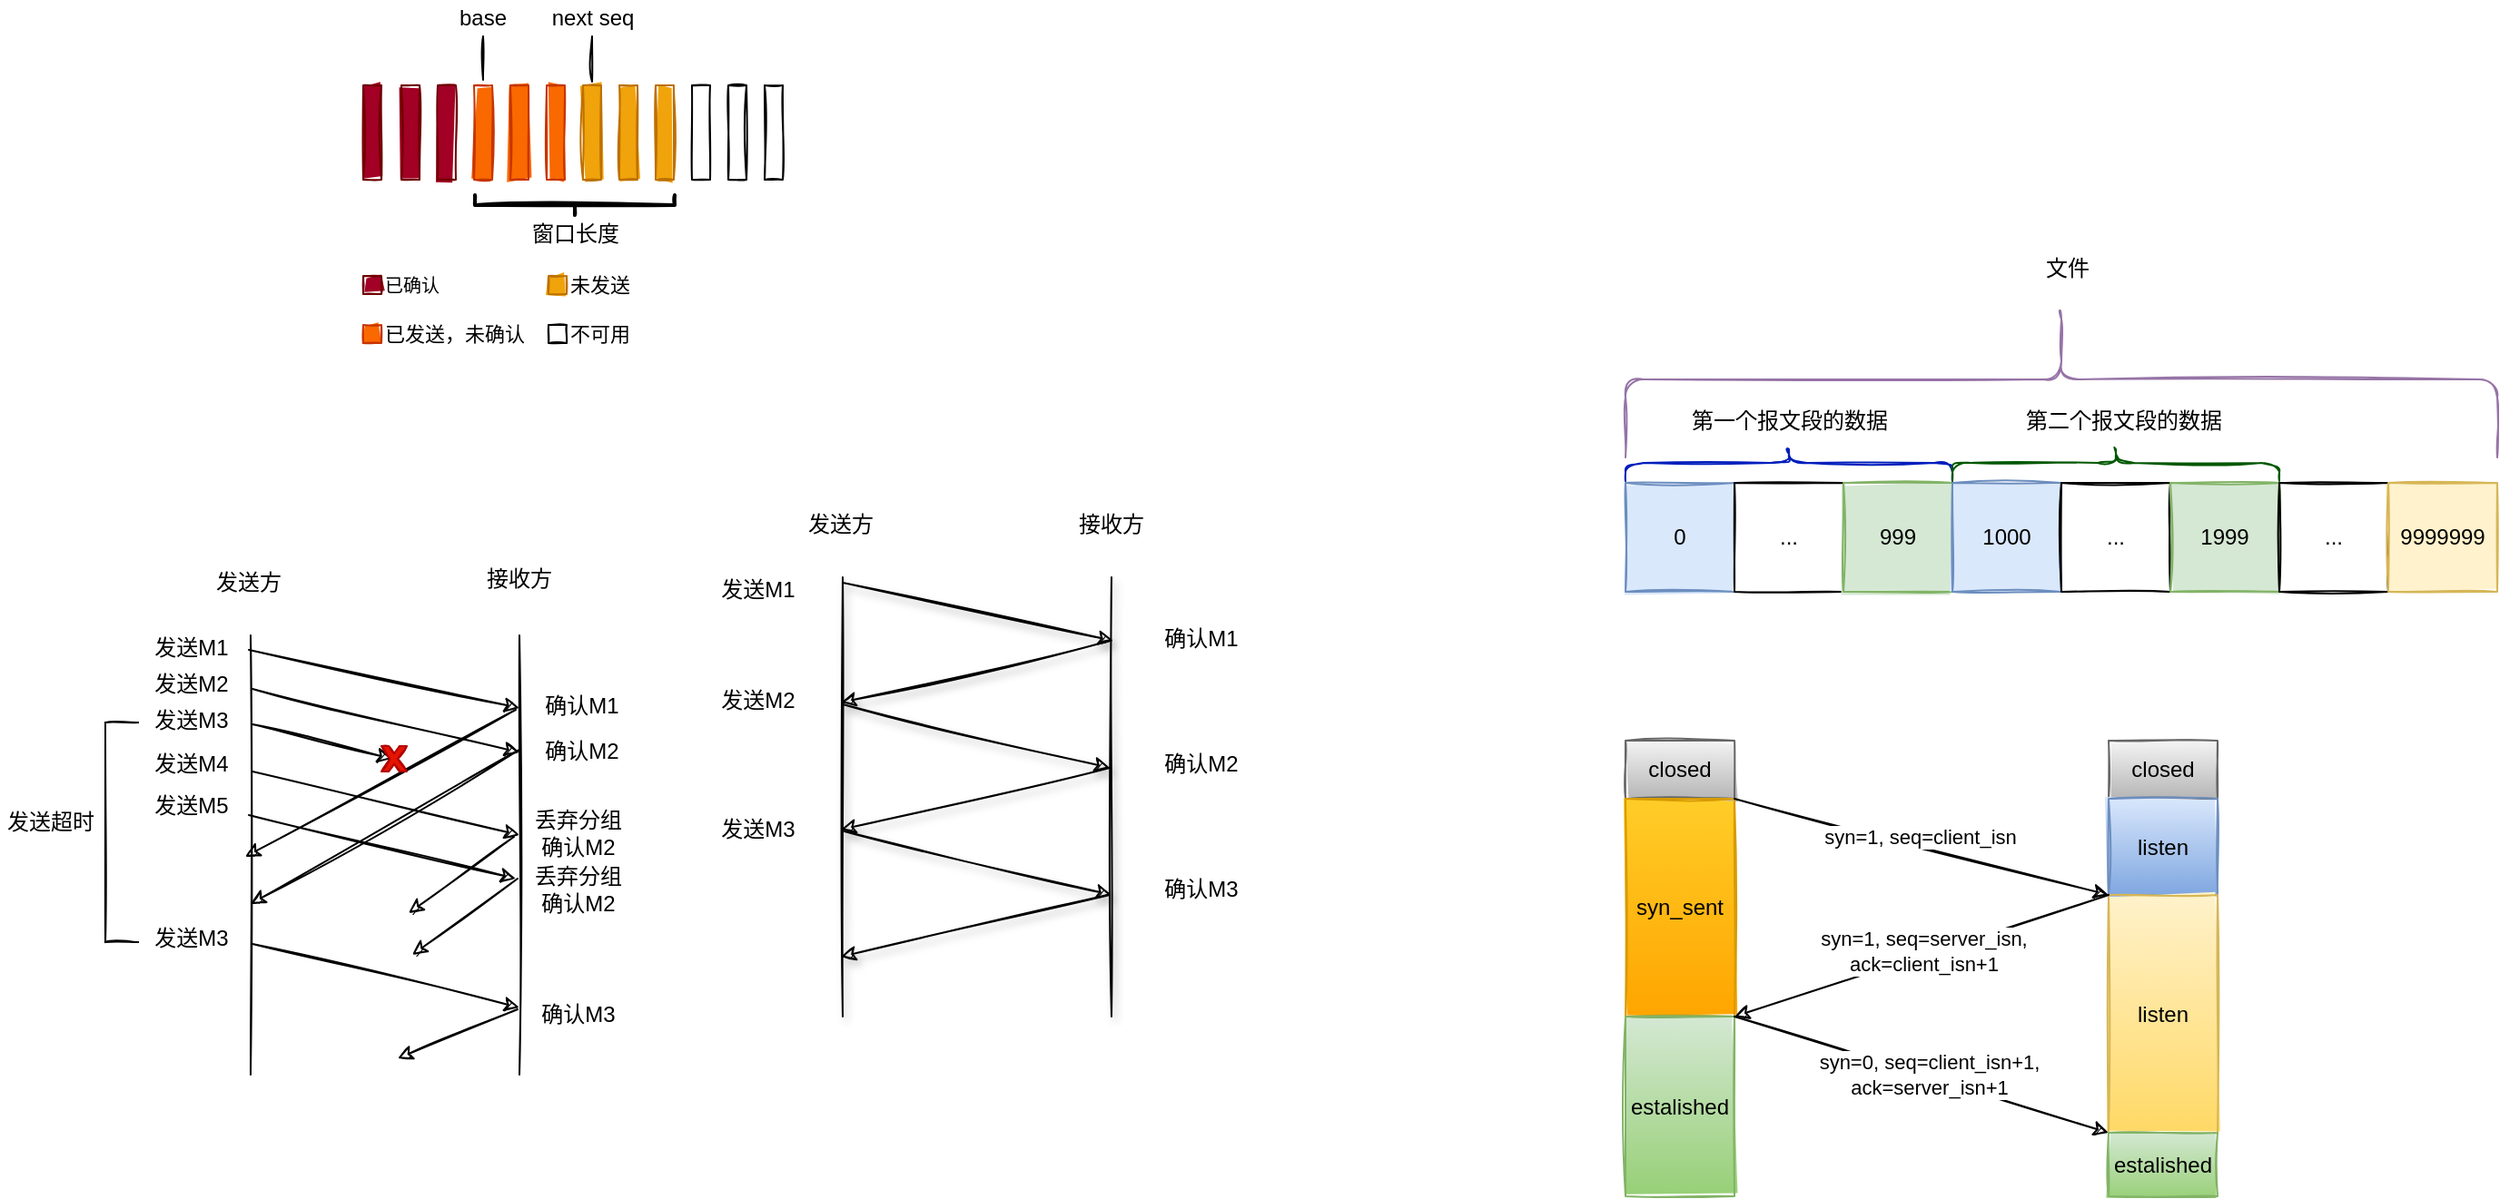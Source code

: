 <mxfile version="13.8.8" type="github">
  <diagram id="rEZjkP4qBjMyPhjxHTaZ" name="第 1 页">
    <mxGraphModel dx="1613" dy="459" grid="0" gridSize="10" guides="1" tooltips="1" connect="1" arrows="1" fold="1" page="0" pageScale="1" pageWidth="2339" pageHeight="3300" background="none" math="0" shadow="0">
      <root>
        <mxCell id="0" />
        <mxCell id="1" parent="0" />
        <mxCell id="QJgU92E7XcyVNqFopd3X-1" value="0" style="rounded=0;whiteSpace=wrap;html=1;sketch=1;fillColor=#dae8fc;strokeColor=#6c8ebf;fillStyle=solid;" parent="1" vertex="1">
          <mxGeometry x="162" y="277" width="60" height="60" as="geometry" />
        </mxCell>
        <mxCell id="QJgU92E7XcyVNqFopd3X-2" value="..." style="rounded=0;whiteSpace=wrap;html=1;sketch=1;" parent="1" vertex="1">
          <mxGeometry x="222" y="277" width="60" height="60" as="geometry" />
        </mxCell>
        <mxCell id="QJgU92E7XcyVNqFopd3X-3" value="999" style="rounded=0;whiteSpace=wrap;html=1;sketch=1;fillColor=#d5e8d4;strokeColor=#82b366;fillStyle=solid;" parent="1" vertex="1">
          <mxGeometry x="282" y="277" width="60" height="60" as="geometry" />
        </mxCell>
        <mxCell id="QJgU92E7XcyVNqFopd3X-4" value="1000" style="rounded=0;whiteSpace=wrap;html=1;sketch=1;fillColor=#dae8fc;strokeColor=#6c8ebf;fillStyle=solid;" parent="1" vertex="1">
          <mxGeometry x="342" y="277" width="60" height="60" as="geometry" />
        </mxCell>
        <mxCell id="QJgU92E7XcyVNqFopd3X-5" value="..." style="rounded=0;whiteSpace=wrap;html=1;sketch=1;" parent="1" vertex="1">
          <mxGeometry x="402" y="277" width="60" height="60" as="geometry" />
        </mxCell>
        <mxCell id="QJgU92E7XcyVNqFopd3X-6" value="1999" style="rounded=0;whiteSpace=wrap;html=1;sketch=1;fillColor=#d5e8d4;strokeColor=#82b366;fillStyle=solid;" parent="1" vertex="1">
          <mxGeometry x="462" y="277" width="60" height="60" as="geometry" />
        </mxCell>
        <mxCell id="QJgU92E7XcyVNqFopd3X-7" value="..." style="rounded=0;whiteSpace=wrap;html=1;sketch=1;" parent="1" vertex="1">
          <mxGeometry x="522" y="277" width="60" height="60" as="geometry" />
        </mxCell>
        <mxCell id="QJgU92E7XcyVNqFopd3X-8" value="9999999" style="rounded=0;whiteSpace=wrap;html=1;sketch=1;fillColor=#fff2cc;strokeColor=#d6b656;fillStyle=solid;" parent="1" vertex="1">
          <mxGeometry x="582" y="277" width="60" height="60" as="geometry" />
        </mxCell>
        <mxCell id="QJgU92E7XcyVNqFopd3X-9" value="" style="shape=curlyBracket;whiteSpace=wrap;html=1;rounded=1;direction=south;sketch=1;fillColor=#0050ef;strokeColor=#001DBC;fontColor=#ffffff;" parent="1" vertex="1">
          <mxGeometry x="162" y="256" width="180" height="20" as="geometry" />
        </mxCell>
        <mxCell id="QJgU92E7XcyVNqFopd3X-10" value="" style="shape=curlyBracket;whiteSpace=wrap;html=1;rounded=1;direction=south;sketch=1;fillColor=#008a00;strokeColor=#005700;fontColor=#ffffff;" parent="1" vertex="1">
          <mxGeometry x="342" y="256" width="180" height="20" as="geometry" />
        </mxCell>
        <mxCell id="QJgU92E7XcyVNqFopd3X-12" value="第一个报文段的数据" style="text;html=1;resizable=0;autosize=1;align=center;verticalAlign=middle;points=[];fillColor=none;strokeColor=none;rounded=0;sketch=1;" parent="1" vertex="1">
          <mxGeometry x="193" y="234" width="118" height="18" as="geometry" />
        </mxCell>
        <mxCell id="QJgU92E7XcyVNqFopd3X-13" value="第二个报文段的数据" style="text;html=1;resizable=0;autosize=1;align=center;verticalAlign=middle;points=[];fillColor=none;strokeColor=none;rounded=0;sketch=1;" parent="1" vertex="1">
          <mxGeometry x="377" y="234" width="118" height="18" as="geometry" />
        </mxCell>
        <mxCell id="QJgU92E7XcyVNqFopd3X-14" value="" style="shape=curlyBracket;whiteSpace=wrap;html=1;rounded=1;sketch=1;rotation=90;fillColor=#e1d5e7;strokeColor=#9673a6;" parent="1" vertex="1">
          <mxGeometry x="359" y="-20" width="86" height="480" as="geometry" />
        </mxCell>
        <mxCell id="QJgU92E7XcyVNqFopd3X-15" value="文件" style="text;html=1;resizable=0;autosize=1;align=center;verticalAlign=middle;points=[];fillColor=none;strokeColor=none;rounded=0;sketch=1;" parent="1" vertex="1">
          <mxGeometry x="388" y="150" width="34" height="18" as="geometry" />
        </mxCell>
        <mxCell id="QJgU92E7XcyVNqFopd3X-17" value="closed" style="rounded=0;whiteSpace=wrap;html=1;sketch=1;fillColor=#f5f5f5;strokeColor=#666666;fillStyle=solid;glass=0;shadow=0;gradientColor=#b3b3b3;" parent="1" vertex="1">
          <mxGeometry x="162" y="419" width="60" height="32" as="geometry" />
        </mxCell>
        <mxCell id="QJgU92E7XcyVNqFopd3X-18" value="closed" style="rounded=0;whiteSpace=wrap;html=1;sketch=1;fillColor=#f5f5f5;strokeColor=#666666;fillStyle=solid;gradientColor=#b3b3b3;" parent="1" vertex="1">
          <mxGeometry x="428" y="419" width="60" height="32" as="geometry" />
        </mxCell>
        <mxCell id="QJgU92E7XcyVNqFopd3X-19" value="syn_sent" style="rounded=0;whiteSpace=wrap;html=1;sketch=1;fillColor=#ffcd28;strokeColor=#d79b00;fillStyle=solid;glass=0;shadow=0;gradientColor=#ffa500;" parent="1" vertex="1">
          <mxGeometry x="162" y="451" width="60" height="120" as="geometry" />
        </mxCell>
        <mxCell id="QJgU92E7XcyVNqFopd3X-20" value="estalished" style="rounded=0;whiteSpace=wrap;html=1;sketch=1;fillColor=#d5e8d4;strokeColor=#82b366;fillStyle=solid;glass=0;shadow=0;gradientColor=#97d077;" parent="1" vertex="1">
          <mxGeometry x="162" y="571" width="60" height="99" as="geometry" />
        </mxCell>
        <mxCell id="QJgU92E7XcyVNqFopd3X-21" value="listen" style="rounded=0;whiteSpace=wrap;html=1;sketch=1;fillColor=#dae8fc;strokeColor=#6c8ebf;fillStyle=solid;gradientColor=#7ea6e0;" parent="1" vertex="1">
          <mxGeometry x="428" y="451" width="60" height="53" as="geometry" />
        </mxCell>
        <mxCell id="QJgU92E7XcyVNqFopd3X-22" value="listen" style="rounded=0;whiteSpace=wrap;html=1;sketch=1;fillColor=#fff2cc;strokeColor=#d6b656;fillStyle=solid;gradientColor=#ffd966;" parent="1" vertex="1">
          <mxGeometry x="428" y="504" width="60" height="131" as="geometry" />
        </mxCell>
        <mxCell id="QJgU92E7XcyVNqFopd3X-23" value="estalished" style="rounded=0;whiteSpace=wrap;html=1;sketch=1;fillColor=#d5e8d4;strokeColor=#82b366;fillStyle=solid;gradientColor=#97d077;" parent="1" vertex="1">
          <mxGeometry x="428" y="635" width="60" height="35" as="geometry" />
        </mxCell>
        <mxCell id="QJgU92E7XcyVNqFopd3X-25" value="" style="endArrow=classic;html=1;exitX=1;exitY=0;exitDx=0;exitDy=0;entryX=0;entryY=1;entryDx=0;entryDy=0;sketch=1;" parent="1" source="QJgU92E7XcyVNqFopd3X-19" target="QJgU92E7XcyVNqFopd3X-21" edge="1">
          <mxGeometry width="50" height="50" relative="1" as="geometry">
            <mxPoint x="247" y="515" as="sourcePoint" />
            <mxPoint x="297" y="465" as="targetPoint" />
          </mxGeometry>
        </mxCell>
        <mxCell id="QJgU92E7XcyVNqFopd3X-29" value="syn=1, seq=client_isn" style="edgeLabel;html=1;align=center;verticalAlign=middle;resizable=0;points=[];" parent="QJgU92E7XcyVNqFopd3X-25" vertex="1" connectable="0">
          <mxGeometry x="-0.309" y="1" relative="1" as="geometry">
            <mxPoint x="29.97" y="2.98" as="offset" />
          </mxGeometry>
        </mxCell>
        <mxCell id="QJgU92E7XcyVNqFopd3X-26" value="" style="endArrow=classic;html=1;exitX=0;exitY=1;exitDx=0;exitDy=0;entryX=1;entryY=0;entryDx=0;entryDy=0;sketch=1;" parent="1" source="QJgU92E7XcyVNqFopd3X-21" target="QJgU92E7XcyVNqFopd3X-20" edge="1">
          <mxGeometry width="50" height="50" relative="1" as="geometry">
            <mxPoint x="232" y="461" as="sourcePoint" />
            <mxPoint x="352" y="492" as="targetPoint" />
          </mxGeometry>
        </mxCell>
        <mxCell id="QJgU92E7XcyVNqFopd3X-30" value="syn=1, seq=server_isn,&lt;br&gt;ack=client_isn+1" style="edgeLabel;html=1;align=center;verticalAlign=middle;resizable=0;points=[];" parent="QJgU92E7XcyVNqFopd3X-26" vertex="1" connectable="0">
          <mxGeometry x="-0.193" y="-1" relative="1" as="geometry">
            <mxPoint x="-18.36" y="5.11" as="offset" />
          </mxGeometry>
        </mxCell>
        <mxCell id="QJgU92E7XcyVNqFopd3X-27" value="" style="endArrow=classic;html=1;exitX=1;exitY=0;exitDx=0;exitDy=0;entryX=0;entryY=0;entryDx=0;entryDy=0;sketch=1;" parent="1" source="QJgU92E7XcyVNqFopd3X-20" target="QJgU92E7XcyVNqFopd3X-23" edge="1">
          <mxGeometry width="50" height="50" relative="1" as="geometry">
            <mxPoint x="352" y="492" as="sourcePoint" />
            <mxPoint x="232" y="534" as="targetPoint" />
          </mxGeometry>
        </mxCell>
        <mxCell id="QJgU92E7XcyVNqFopd3X-31" value="syn=0, seq=client_isn+1,&lt;br&gt;ack=server_isn+1" style="edgeLabel;html=1;align=center;verticalAlign=middle;resizable=0;points=[];" parent="QJgU92E7XcyVNqFopd3X-27" vertex="1" connectable="0">
          <mxGeometry x="0.093" y="-1" relative="1" as="geometry">
            <mxPoint x="-5.32" y="-3.94" as="offset" />
          </mxGeometry>
        </mxCell>
        <mxCell id="5bsIVzglvSC6KsUi3NtX-4" value="" style="endArrow=none;html=1;sketch=1;shadow=1;" edge="1" parent="1">
          <mxGeometry width="50" height="50" relative="1" as="geometry">
            <mxPoint x="-269" y="571" as="sourcePoint" />
            <mxPoint x="-269" y="329" as="targetPoint" />
          </mxGeometry>
        </mxCell>
        <mxCell id="5bsIVzglvSC6KsUi3NtX-5" value="" style="endArrow=none;html=1;sketch=1;shadow=1;" edge="1" parent="1">
          <mxGeometry width="50" height="50" relative="1" as="geometry">
            <mxPoint x="-121" y="571" as="sourcePoint" />
            <mxPoint x="-121" y="329" as="targetPoint" />
          </mxGeometry>
        </mxCell>
        <mxCell id="5bsIVzglvSC6KsUi3NtX-6" value="" style="endArrow=classic;html=1;sketch=1;shadow=1;" edge="1" parent="1">
          <mxGeometry width="50" height="50" relative="1" as="geometry">
            <mxPoint x="-269" y="332" as="sourcePoint" />
            <mxPoint x="-120" y="364" as="targetPoint" />
          </mxGeometry>
        </mxCell>
        <mxCell id="5bsIVzglvSC6KsUi3NtX-7" value="" style="endArrow=classic;html=1;sketch=1;shadow=1;" edge="1" parent="1">
          <mxGeometry width="50" height="50" relative="1" as="geometry">
            <mxPoint x="-122" y="364" as="sourcePoint" />
            <mxPoint x="-270" y="398" as="targetPoint" />
          </mxGeometry>
        </mxCell>
        <mxCell id="5bsIVzglvSC6KsUi3NtX-8" value="" style="endArrow=classic;html=1;sketch=1;shadow=1;" edge="1" parent="1">
          <mxGeometry width="50" height="50" relative="1" as="geometry">
            <mxPoint x="-269" y="399" as="sourcePoint" />
            <mxPoint x="-122" y="434" as="targetPoint" />
          </mxGeometry>
        </mxCell>
        <mxCell id="5bsIVzglvSC6KsUi3NtX-10" value="" style="endArrow=classic;html=1;sketch=1;shadow=1;" edge="1" parent="1">
          <mxGeometry width="50" height="50" relative="1" as="geometry">
            <mxPoint x="-122" y="434" as="sourcePoint" />
            <mxPoint x="-270" y="468" as="targetPoint" />
          </mxGeometry>
        </mxCell>
        <mxCell id="5bsIVzglvSC6KsUi3NtX-11" value="" style="endArrow=classic;html=1;sketch=1;shadow=1;" edge="1" parent="1">
          <mxGeometry width="50" height="50" relative="1" as="geometry">
            <mxPoint x="-268" y="469" as="sourcePoint" />
            <mxPoint x="-121" y="504" as="targetPoint" />
          </mxGeometry>
        </mxCell>
        <mxCell id="5bsIVzglvSC6KsUi3NtX-12" value="" style="endArrow=classic;html=1;sketch=1;shadow=1;" edge="1" parent="1">
          <mxGeometry width="50" height="50" relative="1" as="geometry">
            <mxPoint x="-122" y="504" as="sourcePoint" />
            <mxPoint x="-270" y="538" as="targetPoint" />
          </mxGeometry>
        </mxCell>
        <mxCell id="5bsIVzglvSC6KsUi3NtX-13" value="发送方" style="text;html=1;strokeColor=none;fillColor=none;align=center;verticalAlign=middle;whiteSpace=wrap;rounded=0;" vertex="1" parent="1">
          <mxGeometry x="-290" y="290" width="40" height="20" as="geometry" />
        </mxCell>
        <mxCell id="5bsIVzglvSC6KsUi3NtX-14" value="接收方" style="text;html=1;strokeColor=none;fillColor=none;align=center;verticalAlign=middle;whiteSpace=wrap;rounded=0;" vertex="1" parent="1">
          <mxGeometry x="-141" y="290" width="40" height="20" as="geometry" />
        </mxCell>
        <mxCell id="5bsIVzglvSC6KsUi3NtX-15" value="发送M1" style="text;html=1;strokeColor=none;fillColor=none;align=center;verticalAlign=middle;whiteSpace=wrap;rounded=0;" vertex="1" parent="1">
          <mxGeometry x="-341" y="326" width="51" height="20" as="geometry" />
        </mxCell>
        <mxCell id="5bsIVzglvSC6KsUi3NtX-16" value="发送M2" style="text;html=1;strokeColor=none;fillColor=none;align=center;verticalAlign=middle;whiteSpace=wrap;rounded=0;" vertex="1" parent="1">
          <mxGeometry x="-341" y="387" width="51" height="20" as="geometry" />
        </mxCell>
        <mxCell id="5bsIVzglvSC6KsUi3NtX-17" value="发送M3" style="text;html=1;strokeColor=none;fillColor=none;align=center;verticalAlign=middle;whiteSpace=wrap;rounded=0;" vertex="1" parent="1">
          <mxGeometry x="-341" y="458" width="51" height="20" as="geometry" />
        </mxCell>
        <mxCell id="5bsIVzglvSC6KsUi3NtX-19" value="确认M1" style="text;html=1;strokeColor=none;fillColor=none;align=center;verticalAlign=middle;whiteSpace=wrap;rounded=0;sketch=0;glass=0;shadow=0;" vertex="1" parent="1">
          <mxGeometry x="-97" y="353" width="51" height="20" as="geometry" />
        </mxCell>
        <mxCell id="5bsIVzglvSC6KsUi3NtX-20" value="确认M2" style="text;html=1;strokeColor=none;fillColor=none;align=center;verticalAlign=middle;whiteSpace=wrap;rounded=0;" vertex="1" parent="1">
          <mxGeometry x="-97" y="422" width="51" height="20" as="geometry" />
        </mxCell>
        <mxCell id="5bsIVzglvSC6KsUi3NtX-21" value="确认M3" style="text;html=1;strokeColor=none;fillColor=none;align=center;verticalAlign=middle;whiteSpace=wrap;rounded=0;" vertex="1" parent="1">
          <mxGeometry x="-97" y="491" width="51" height="20" as="geometry" />
        </mxCell>
        <mxCell id="5bsIVzglvSC6KsUi3NtX-22" value="" style="rounded=0;whiteSpace=wrap;html=1;shadow=0;glass=0;sketch=1;fillColor=#a20025;strokeColor=#6F0000;fontColor=#ffffff;fillStyle=solid;" vertex="1" parent="1">
          <mxGeometry x="-533" y="58" width="10" height="52" as="geometry" />
        </mxCell>
        <mxCell id="5bsIVzglvSC6KsUi3NtX-24" value="" style="rounded=0;whiteSpace=wrap;html=1;shadow=0;glass=0;sketch=1;fillColor=#a20025;strokeColor=#6F0000;fontColor=#ffffff;fillStyle=solid;" vertex="1" parent="1">
          <mxGeometry x="-512" y="58" width="10" height="52" as="geometry" />
        </mxCell>
        <mxCell id="5bsIVzglvSC6KsUi3NtX-25" value="" style="rounded=0;whiteSpace=wrap;html=1;shadow=0;glass=0;sketch=1;fillColor=#a20025;strokeColor=#6F0000;fontColor=#ffffff;fillStyle=solid;" vertex="1" parent="1">
          <mxGeometry x="-492" y="58" width="10" height="52" as="geometry" />
        </mxCell>
        <mxCell id="5bsIVzglvSC6KsUi3NtX-26" value="" style="rounded=0;whiteSpace=wrap;html=1;shadow=0;glass=0;sketch=1;fillColor=#fa6800;strokeColor=#C73500;fontColor=#ffffff;fillStyle=solid;" vertex="1" parent="1">
          <mxGeometry x="-472" y="58" width="10" height="52" as="geometry" />
        </mxCell>
        <mxCell id="5bsIVzglvSC6KsUi3NtX-27" value="" style="rounded=0;whiteSpace=wrap;html=1;shadow=0;glass=0;sketch=1;fillColor=#fa6800;strokeColor=#C73500;fontColor=#ffffff;fillStyle=solid;" vertex="1" parent="1">
          <mxGeometry x="-452" y="58" width="10" height="52" as="geometry" />
        </mxCell>
        <mxCell id="5bsIVzglvSC6KsUi3NtX-28" value="" style="rounded=0;whiteSpace=wrap;html=1;shadow=0;glass=0;sketch=1;fillColor=#fa6800;strokeColor=#C73500;fontColor=#ffffff;fillStyle=solid;" vertex="1" parent="1">
          <mxGeometry x="-432" y="58" width="10" height="52" as="geometry" />
        </mxCell>
        <mxCell id="5bsIVzglvSC6KsUi3NtX-29" value="" style="rounded=0;whiteSpace=wrap;html=1;shadow=0;glass=0;sketch=1;fillColor=#f0a30a;strokeColor=#BD7000;fontColor=#ffffff;fillStyle=solid;" vertex="1" parent="1">
          <mxGeometry x="-412" y="58" width="10" height="52" as="geometry" />
        </mxCell>
        <mxCell id="5bsIVzglvSC6KsUi3NtX-30" value="" style="rounded=0;whiteSpace=wrap;html=1;shadow=0;glass=0;sketch=1;fillColor=#f0a30a;strokeColor=#BD7000;fontColor=#ffffff;fillStyle=solid;" vertex="1" parent="1">
          <mxGeometry x="-392" y="58" width="10" height="52" as="geometry" />
        </mxCell>
        <mxCell id="5bsIVzglvSC6KsUi3NtX-31" value="" style="rounded=0;whiteSpace=wrap;html=1;shadow=0;glass=0;sketch=1;fillColor=#f0a30a;strokeColor=#BD7000;fontColor=#ffffff;fillStyle=solid;" vertex="1" parent="1">
          <mxGeometry x="-372" y="58" width="10" height="52" as="geometry" />
        </mxCell>
        <mxCell id="5bsIVzglvSC6KsUi3NtX-32" value="" style="rounded=0;whiteSpace=wrap;html=1;shadow=0;glass=0;sketch=1;fillStyle=solid;" vertex="1" parent="1">
          <mxGeometry x="-352" y="58" width="10" height="52" as="geometry" />
        </mxCell>
        <mxCell id="5bsIVzglvSC6KsUi3NtX-33" value="" style="rounded=0;whiteSpace=wrap;html=1;shadow=0;glass=0;sketch=1;fillStyle=solid;" vertex="1" parent="1">
          <mxGeometry x="-332" y="58" width="10" height="52" as="geometry" />
        </mxCell>
        <mxCell id="5bsIVzglvSC6KsUi3NtX-34" value="" style="rounded=0;whiteSpace=wrap;html=1;shadow=0;glass=0;sketch=1;fillStyle=solid;" vertex="1" parent="1">
          <mxGeometry x="-312" y="58" width="10" height="52" as="geometry" />
        </mxCell>
        <mxCell id="5bsIVzglvSC6KsUi3NtX-37" value="" style="strokeWidth=2;html=1;shape=mxgraph.flowchart.annotation_2;align=left;labelPosition=right;pointerEvents=1;rounded=0;shadow=0;glass=0;sketch=1;rotation=-90;" vertex="1" parent="1">
          <mxGeometry x="-422" y="69" width="11" height="110" as="geometry" />
        </mxCell>
        <mxCell id="5bsIVzglvSC6KsUi3NtX-38" value="窗口长度" style="text;html=1;strokeColor=none;fillColor=none;align=center;verticalAlign=middle;whiteSpace=wrap;rounded=0;shadow=0;glass=0;sketch=1;" vertex="1" parent="1">
          <mxGeometry x="-443.5" y="130" width="54" height="20" as="geometry" />
        </mxCell>
        <mxCell id="5bsIVzglvSC6KsUi3NtX-39" value="" style="rounded=0;whiteSpace=wrap;html=1;shadow=0;glass=0;sketch=1;fillColor=#a20025;strokeColor=#6F0000;fontColor=#ffffff;fillStyle=solid;" vertex="1" parent="1">
          <mxGeometry x="-533" y="163" width="10" height="10" as="geometry" />
        </mxCell>
        <mxCell id="5bsIVzglvSC6KsUi3NtX-40" value="&lt;font style=&quot;font-size: 10px&quot;&gt;已确认&lt;/font&gt;" style="text;html=1;strokeColor=none;fillColor=none;align=left;verticalAlign=middle;whiteSpace=wrap;rounded=0;shadow=0;glass=0;sketch=1;fillStyle=solid;" vertex="1" parent="1">
          <mxGeometry x="-523" y="158" width="54" height="20" as="geometry" />
        </mxCell>
        <mxCell id="5bsIVzglvSC6KsUi3NtX-41" value="" style="rounded=0;whiteSpace=wrap;html=1;shadow=0;glass=0;sketch=1;fillColor=#fa6800;strokeColor=#C73500;fontColor=#ffffff;fillStyle=solid;" vertex="1" parent="1">
          <mxGeometry x="-533" y="190" width="10" height="10" as="geometry" />
        </mxCell>
        <mxCell id="5bsIVzglvSC6KsUi3NtX-42" value="&lt;font style=&quot;font-size: 11px&quot;&gt;已发送，未确认&lt;/font&gt;" style="text;html=1;strokeColor=none;fillColor=none;align=left;verticalAlign=middle;whiteSpace=wrap;rounded=0;shadow=0;glass=0;sketch=1;fillStyle=solid;" vertex="1" parent="1">
          <mxGeometry x="-523" y="185" width="92" height="20" as="geometry" />
        </mxCell>
        <mxCell id="5bsIVzglvSC6KsUi3NtX-43" value="" style="rounded=0;whiteSpace=wrap;html=1;shadow=0;glass=0;sketch=1;fillColor=#f0a30a;strokeColor=#BD7000;fontColor=#ffffff;fillStyle=solid;" vertex="1" parent="1">
          <mxGeometry x="-431" y="163" width="10" height="10" as="geometry" />
        </mxCell>
        <mxCell id="5bsIVzglvSC6KsUi3NtX-44" value="&lt;span style=&quot;font-size: 11px&quot;&gt;未发送&lt;/span&gt;" style="text;html=1;strokeColor=none;fillColor=none;align=left;verticalAlign=middle;whiteSpace=wrap;rounded=0;shadow=0;glass=0;sketch=0;" vertex="1" parent="1">
          <mxGeometry x="-421" y="158" width="92" height="20" as="geometry" />
        </mxCell>
        <mxCell id="5bsIVzglvSC6KsUi3NtX-45" value="" style="rounded=0;whiteSpace=wrap;html=1;shadow=0;glass=0;sketch=1;fillStyle=solid;" vertex="1" parent="1">
          <mxGeometry x="-431" y="190" width="10" height="10" as="geometry" />
        </mxCell>
        <mxCell id="5bsIVzglvSC6KsUi3NtX-46" value="&lt;span style=&quot;font-size: 11px&quot;&gt;不可用&lt;/span&gt;" style="text;html=1;strokeColor=none;fillColor=none;align=left;verticalAlign=middle;whiteSpace=wrap;rounded=0;shadow=0;glass=0;sketch=0;" vertex="1" parent="1">
          <mxGeometry x="-421" y="185" width="92" height="20" as="geometry" />
        </mxCell>
        <mxCell id="5bsIVzglvSC6KsUi3NtX-47" value="base" style="text;html=1;strokeColor=none;fillColor=none;align=center;verticalAlign=middle;whiteSpace=wrap;rounded=0;shadow=0;glass=0;sketch=1;" vertex="1" parent="1">
          <mxGeometry x="-487" y="11" width="40" height="20" as="geometry" />
        </mxCell>
        <mxCell id="5bsIVzglvSC6KsUi3NtX-49" value="" style="endArrow=none;html=1;shadow=0;entryX=0.5;entryY=1;entryDx=0;entryDy=0;sketch=1;" edge="1" parent="1" target="5bsIVzglvSC6KsUi3NtX-47">
          <mxGeometry width="50" height="50" relative="1" as="geometry">
            <mxPoint x="-467" y="55" as="sourcePoint" />
            <mxPoint x="-525" y="30" as="targetPoint" />
          </mxGeometry>
        </mxCell>
        <mxCell id="5bsIVzglvSC6KsUi3NtX-50" value="" style="endArrow=none;html=1;shadow=0;entryX=0.5;entryY=1;entryDx=0;entryDy=0;sketch=1;" edge="1" parent="1" target="5bsIVzglvSC6KsUi3NtX-51">
          <mxGeometry width="50" height="50" relative="1" as="geometry">
            <mxPoint x="-407" y="56" as="sourcePoint" />
            <mxPoint x="-457" y="41" as="targetPoint" />
          </mxGeometry>
        </mxCell>
        <mxCell id="5bsIVzglvSC6KsUi3NtX-51" value="next seq" style="text;html=1;strokeColor=none;fillColor=none;align=center;verticalAlign=middle;whiteSpace=wrap;rounded=0;shadow=0;glass=0;sketch=1;" vertex="1" parent="1">
          <mxGeometry x="-433.5" y="11" width="53" height="20" as="geometry" />
        </mxCell>
        <mxCell id="5bsIVzglvSC6KsUi3NtX-53" value="" style="endArrow=none;html=1;sketch=1;shadow=0;" edge="1" parent="1">
          <mxGeometry width="50" height="50" relative="1" as="geometry">
            <mxPoint x="-595" y="603" as="sourcePoint" />
            <mxPoint x="-595" y="361" as="targetPoint" />
          </mxGeometry>
        </mxCell>
        <mxCell id="5bsIVzglvSC6KsUi3NtX-54" value="" style="endArrow=none;html=1;sketch=1;shadow=0;" edge="1" parent="1">
          <mxGeometry width="50" height="50" relative="1" as="geometry">
            <mxPoint x="-447" y="603" as="sourcePoint" />
            <mxPoint x="-447" y="361" as="targetPoint" />
          </mxGeometry>
        </mxCell>
        <mxCell id="5bsIVzglvSC6KsUi3NtX-55" value="" style="endArrow=classic;html=1;sketch=1;shadow=0;" edge="1" parent="1">
          <mxGeometry width="50" height="50" relative="1" as="geometry">
            <mxPoint x="-596" y="369" as="sourcePoint" />
            <mxPoint x="-447" y="401" as="targetPoint" />
          </mxGeometry>
        </mxCell>
        <mxCell id="5bsIVzglvSC6KsUi3NtX-56" value="" style="endArrow=classic;html=1;sketch=1;shadow=0;" edge="1" parent="1">
          <mxGeometry width="50" height="50" relative="1" as="geometry">
            <mxPoint x="-449" y="402" as="sourcePoint" />
            <mxPoint x="-598" y="483" as="targetPoint" />
          </mxGeometry>
        </mxCell>
        <mxCell id="5bsIVzglvSC6KsUi3NtX-57" value="" style="endArrow=classic;html=1;sketch=1;shadow=0;" edge="1" parent="1">
          <mxGeometry width="50" height="50" relative="1" as="geometry">
            <mxPoint x="-594" y="390.5" as="sourcePoint" />
            <mxPoint x="-447" y="425.5" as="targetPoint" />
          </mxGeometry>
        </mxCell>
        <mxCell id="5bsIVzglvSC6KsUi3NtX-58" value="" style="endArrow=classic;html=1;sketch=1;shadow=0;" edge="1" parent="1">
          <mxGeometry width="50" height="50" relative="1" as="geometry">
            <mxPoint x="-447" y="424" as="sourcePoint" />
            <mxPoint x="-595" y="509" as="targetPoint" />
          </mxGeometry>
        </mxCell>
        <mxCell id="5bsIVzglvSC6KsUi3NtX-59" value="" style="endArrow=classic;html=1;sketch=1;shadow=0;" edge="1" parent="1">
          <mxGeometry width="50" height="50" relative="1" as="geometry">
            <mxPoint x="-594" y="410" as="sourcePoint" />
            <mxPoint x="-517" y="429" as="targetPoint" />
          </mxGeometry>
        </mxCell>
        <mxCell id="5bsIVzglvSC6KsUi3NtX-61" value="发送方" style="text;html=1;strokeColor=none;fillColor=none;align=center;verticalAlign=middle;whiteSpace=wrap;rounded=0;" vertex="1" parent="1">
          <mxGeometry x="-616" y="322" width="40" height="20" as="geometry" />
        </mxCell>
        <mxCell id="5bsIVzglvSC6KsUi3NtX-62" value="接收方" style="text;html=1;strokeColor=none;fillColor=none;align=center;verticalAlign=middle;whiteSpace=wrap;rounded=0;" vertex="1" parent="1">
          <mxGeometry x="-467" y="320" width="40" height="20" as="geometry" />
        </mxCell>
        <mxCell id="5bsIVzglvSC6KsUi3NtX-63" value="发送M1" style="text;html=1;strokeColor=none;fillColor=none;align=center;verticalAlign=middle;whiteSpace=wrap;rounded=0;" vertex="1" parent="1">
          <mxGeometry x="-653" y="358" width="51" height="20" as="geometry" />
        </mxCell>
        <mxCell id="5bsIVzglvSC6KsUi3NtX-64" value="发送M2" style="text;html=1;strokeColor=none;fillColor=none;align=center;verticalAlign=middle;whiteSpace=wrap;rounded=0;" vertex="1" parent="1">
          <mxGeometry x="-653" y="378" width="51" height="20" as="geometry" />
        </mxCell>
        <mxCell id="5bsIVzglvSC6KsUi3NtX-65" value="发送M3" style="text;html=1;strokeColor=none;fillColor=none;align=center;verticalAlign=middle;whiteSpace=wrap;rounded=0;" vertex="1" parent="1">
          <mxGeometry x="-653" y="398" width="51" height="20" as="geometry" />
        </mxCell>
        <mxCell id="5bsIVzglvSC6KsUi3NtX-66" value="确认M1" style="text;html=1;strokeColor=none;fillColor=none;align=center;verticalAlign=middle;whiteSpace=wrap;rounded=0;sketch=0;glass=0;shadow=0;" vertex="1" parent="1">
          <mxGeometry x="-438" y="390" width="51" height="20" as="geometry" />
        </mxCell>
        <mxCell id="5bsIVzglvSC6KsUi3NtX-67" value="确认M2" style="text;html=1;strokeColor=none;fillColor=none;align=center;verticalAlign=middle;whiteSpace=wrap;rounded=0;" vertex="1" parent="1">
          <mxGeometry x="-438" y="415" width="51" height="20" as="geometry" />
        </mxCell>
        <mxCell id="5bsIVzglvSC6KsUi3NtX-89" value="" style="verticalLabelPosition=bottom;verticalAlign=top;html=1;shape=mxgraph.basic.x;rounded=0;shadow=0;glass=0;sketch=1;fillColor=#e51400;strokeColor=#B20000;fontColor=#ffffff;fillStyle=solid;" vertex="1" parent="1">
          <mxGeometry x="-523" y="422" width="14" height="14" as="geometry" />
        </mxCell>
        <mxCell id="5bsIVzglvSC6KsUi3NtX-90" value="" style="endArrow=classic;html=1;sketch=1;shadow=0;" edge="1" parent="1">
          <mxGeometry width="50" height="50" relative="1" as="geometry">
            <mxPoint x="-594" y="436" as="sourcePoint" />
            <mxPoint x="-447" y="471" as="targetPoint" />
          </mxGeometry>
        </mxCell>
        <mxCell id="5bsIVzglvSC6KsUi3NtX-91" value="" style="endArrow=classic;html=1;sketch=1;shadow=0;" edge="1" parent="1">
          <mxGeometry width="50" height="50" relative="1" as="geometry">
            <mxPoint x="-450" y="472" as="sourcePoint" />
            <mxPoint x="-508" y="514" as="targetPoint" />
          </mxGeometry>
        </mxCell>
        <mxCell id="5bsIVzglvSC6KsUi3NtX-92" value="丢弃分组&lt;br&gt;确认M2" style="text;html=1;strokeColor=none;fillColor=none;align=center;verticalAlign=middle;whiteSpace=wrap;rounded=0;" vertex="1" parent="1">
          <mxGeometry x="-440.5" y="460" width="51" height="20" as="geometry" />
        </mxCell>
        <mxCell id="5bsIVzglvSC6KsUi3NtX-93" value="" style="endArrow=classic;html=1;sketch=1;shadow=0;" edge="1" parent="1">
          <mxGeometry width="50" height="50" relative="1" as="geometry">
            <mxPoint x="-596" y="460" as="sourcePoint" />
            <mxPoint x="-449" y="495" as="targetPoint" />
          </mxGeometry>
        </mxCell>
        <mxCell id="5bsIVzglvSC6KsUi3NtX-94" value="" style="endArrow=classic;html=1;sketch=1;shadow=0;" edge="1" parent="1">
          <mxGeometry width="50" height="50" relative="1" as="geometry">
            <mxPoint x="-448" y="495" as="sourcePoint" />
            <mxPoint x="-506" y="537" as="targetPoint" />
          </mxGeometry>
        </mxCell>
        <mxCell id="5bsIVzglvSC6KsUi3NtX-95" value="发送M4" style="text;html=1;strokeColor=none;fillColor=none;align=center;verticalAlign=middle;whiteSpace=wrap;rounded=0;" vertex="1" parent="1">
          <mxGeometry x="-653" y="422" width="51" height="20" as="geometry" />
        </mxCell>
        <mxCell id="5bsIVzglvSC6KsUi3NtX-96" value="发送M5" style="text;html=1;strokeColor=none;fillColor=none;align=center;verticalAlign=middle;whiteSpace=wrap;rounded=0;" vertex="1" parent="1">
          <mxGeometry x="-653" y="445" width="51" height="20" as="geometry" />
        </mxCell>
        <mxCell id="5bsIVzglvSC6KsUi3NtX-97" value="丢弃分组&lt;br&gt;确认M2" style="text;html=1;strokeColor=none;fillColor=none;align=center;verticalAlign=middle;whiteSpace=wrap;rounded=0;" vertex="1" parent="1">
          <mxGeometry x="-440.5" y="491" width="51" height="20" as="geometry" />
        </mxCell>
        <mxCell id="5bsIVzglvSC6KsUi3NtX-98" value="" style="endArrow=classic;html=1;sketch=1;shadow=0;" edge="1" parent="1">
          <mxGeometry width="50" height="50" relative="1" as="geometry">
            <mxPoint x="-594" y="531" as="sourcePoint" />
            <mxPoint x="-447" y="566" as="targetPoint" />
          </mxGeometry>
        </mxCell>
        <mxCell id="5bsIVzglvSC6KsUi3NtX-99" value="发送M3" style="text;html=1;strokeColor=none;fillColor=none;align=center;verticalAlign=middle;whiteSpace=wrap;rounded=0;" vertex="1" parent="1">
          <mxGeometry x="-653" y="518" width="51" height="20" as="geometry" />
        </mxCell>
        <mxCell id="5bsIVzglvSC6KsUi3NtX-101" value="" style="shape=partialRectangle;whiteSpace=wrap;html=1;bottom=1;right=1;left=1;top=0;fillColor=none;routingCenterX=-0.5;rounded=0;shadow=0;glass=0;sketch=1;rotation=90;" vertex="1" parent="1">
          <mxGeometry x="-726.5" y="460.5" width="121" height="18" as="geometry" />
        </mxCell>
        <mxCell id="5bsIVzglvSC6KsUi3NtX-102" value="发送超时" style="text;html=1;strokeColor=none;fillColor=none;align=center;verticalAlign=middle;whiteSpace=wrap;rounded=0;shadow=0;glass=0;sketch=1;" vertex="1" parent="1">
          <mxGeometry x="-733" y="454" width="56" height="20" as="geometry" />
        </mxCell>
        <mxCell id="5bsIVzglvSC6KsUi3NtX-103" value="确认M3" style="text;html=1;strokeColor=none;fillColor=none;align=center;verticalAlign=middle;whiteSpace=wrap;rounded=0;" vertex="1" parent="1">
          <mxGeometry x="-440.5" y="559.5" width="51" height="20" as="geometry" />
        </mxCell>
        <mxCell id="5bsIVzglvSC6KsUi3NtX-104" value="" style="endArrow=classic;html=1;sketch=1;shadow=0;" edge="1" parent="1">
          <mxGeometry width="50" height="50" relative="1" as="geometry">
            <mxPoint x="-448" y="567" as="sourcePoint" />
            <mxPoint x="-514" y="594" as="targetPoint" />
          </mxGeometry>
        </mxCell>
      </root>
    </mxGraphModel>
  </diagram>
</mxfile>
